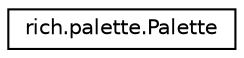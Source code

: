 digraph "Graphical Class Hierarchy"
{
 // LATEX_PDF_SIZE
  edge [fontname="Helvetica",fontsize="10",labelfontname="Helvetica",labelfontsize="10"];
  node [fontname="Helvetica",fontsize="10",shape=record];
  rankdir="LR";
  Node0 [label="rich.palette.Palette",height=0.2,width=0.4,color="black", fillcolor="white", style="filled",URL="$classrich_1_1palette_1_1Palette.html",tooltip=" "];
}
